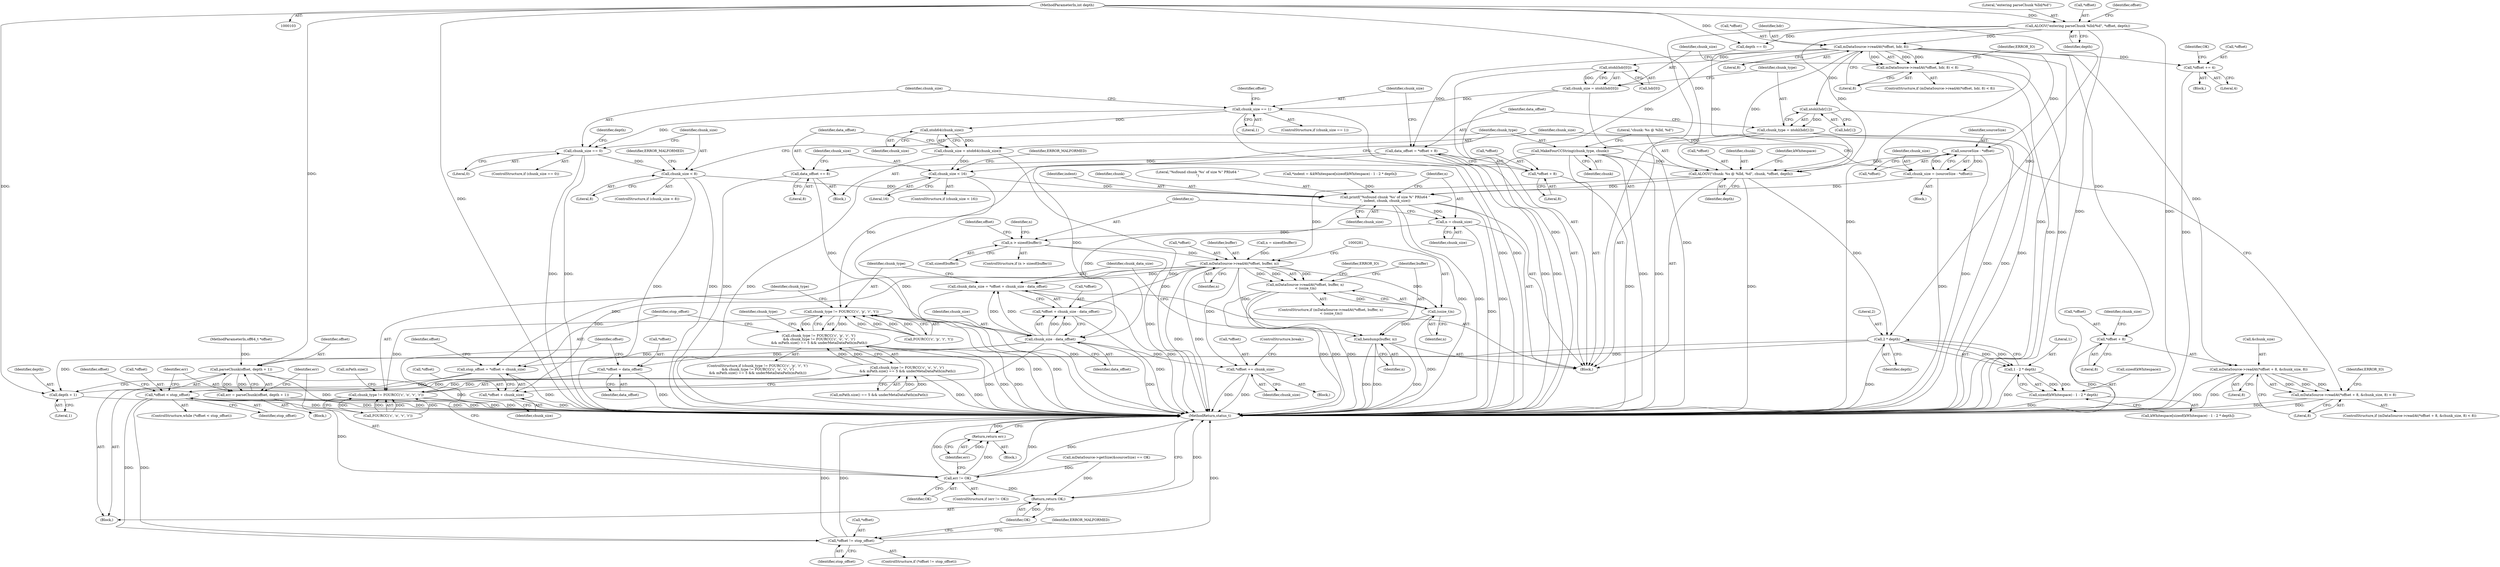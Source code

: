 digraph "0_Android_463a6f807e187828442949d1924e143cf07778c6@API" {
"1000115" [label="(Call,mDataSource->readAt(*offset, hdr, 8))"];
"1000107" [label="(Call,ALOGV(\"entering parseChunk %lld/%d\", *offset, depth))"];
"1000105" [label="(MethodParameterIn,int depth)"];
"1000114" [label="(Call,mDataSource->readAt(*offset, hdr, 8) < 8)"];
"1000127" [label="(Call,ntohl(hdr[0]))"];
"1000125" [label="(Call,chunk_size = ntohl(hdr[0]))"];
"1000146" [label="(Call,chunk_size == 1)"];
"1000166" [label="(Call,ntoh64(chunk_size))"];
"1000164" [label="(Call,chunk_size = ntoh64(chunk_size))"];
"1000172" [label="(Call,chunk_size < 16)"];
"1000253" [label="(Call,printf(\"%sfound chunk '%s' of size %\" PRIu64 \"\n\", indent, chunk, chunk_size))"];
"1000260" [label="(Call,n = chunk_size)"];
"1000264" [label="(Call,n > sizeof(buffer))"];
"1000275" [label="(Call,mDataSource->readAt(*offset, buffer, n))"];
"1000274" [label="(Call,mDataSource->readAt(*offset, buffer, n)\n < (ssize_t)n)"];
"1000280" [label="(Call,(ssize_t)n)"];
"1000286" [label="(Call,hexdump(buffer, n))"];
"1000291" [label="(Call,chunk_data_size = *offset + chunk_size - data_offset)"];
"1000293" [label="(Call,*offset + chunk_size - data_offset)"];
"1000324" [label="(Call,stop_offset = *offset + chunk_size)"];
"1000335" [label="(Call,*offset < stop_offset)"];
"1000356" [label="(Call,*offset != stop_offset)"];
"1000326" [label="(Call,*offset + chunk_size)"];
"1002904" [label="(Call,*offset += chunk_size)"];
"1000296" [label="(Call,chunk_size - data_offset)"];
"1000330" [label="(Call,*offset = data_offset)"];
"1000180" [label="(Call,chunk_size == 0)"];
"1000219" [label="(Call,chunk_size < 8)"];
"1000134" [label="(Call,ntohl(hdr[1]))"];
"1000132" [label="(Call,chunk_type = ntohl(hdr[1]))"];
"1000226" [label="(Call,MakeFourCCString(chunk_type, chunk))"];
"1000229" [label="(Call,ALOGV(\"chunk: %s @ %lld, %d\", chunk, *offset, depth))"];
"1000250" [label="(Call,2 * depth)"];
"1000248" [label="(Call,1 - 2 * depth)"];
"1000245" [label="(Call,sizeof(kWhitespace) - 1 - 2 * depth)"];
"1000343" [label="(Call,parseChunk(offset, depth + 1))"];
"1000341" [label="(Call,err = parseChunk(offset, depth + 1))"];
"1000349" [label="(Call,err != OK)"];
"1000353" [label="(Return,return err;)"];
"1000363" [label="(Return,return OK;)"];
"1000345" [label="(Call,depth + 1)"];
"1000301" [label="(Call,chunk_type != FOURCC('c', 'p', 'r', 't'))"];
"1000300" [label="(Call,chunk_type != FOURCC('c', 'p', 'r', 't')\n && chunk_type != FOURCC('c', 'o', 'v', 'r')\n && mPath.size() == 5 && underMetaDataPath(mPath))"];
"1000309" [label="(Call,chunk_type != FOURCC('c', 'o', 'v', 'r'))"];
"1000308" [label="(Call,chunk_type != FOURCC('c', 'o', 'v', 'r')\n && mPath.size() == 5 && underMetaDataPath(mPath))"];
"1000139" [label="(Call,data_offset = *offset + 8)"];
"1000168" [label="(Call,data_offset += 8)"];
"1000141" [label="(Call,*offset + 8)"];
"1000152" [label="(Call,mDataSource->readAt(*offset + 8, &chunk_size, 8))"];
"1000151" [label="(Call,mDataSource->readAt(*offset + 8, &chunk_size, 8) < 8)"];
"1000153" [label="(Call,*offset + 8)"];
"1000199" [label="(Call,sourceSize - *offset)"];
"1000197" [label="(Call,chunk_size = (sourceSize - *offset))"];
"1000211" [label="(Call,*offset += 4)"];
"1000227" [label="(Identifier,chunk_type)"];
"1000133" [label="(Identifier,chunk_type)"];
"1000224" [label="(Identifier,ERROR_MALFORMED)"];
"1000177" [label="(Identifier,ERROR_MALFORMED)"];
"1000226" [label="(Call,MakeFourCCString(chunk_type, chunk))"];
"1000275" [label="(Call,mDataSource->readAt(*offset, buffer, n))"];
"1000359" [label="(Identifier,stop_offset)"];
"1000279" [label="(Identifier,n)"];
"1000310" [label="(Identifier,chunk_type)"];
"1000277" [label="(Identifier,offset)"];
"1000134" [label="(Call,ntohl(hdr[1]))"];
"1000118" [label="(Identifier,hdr)"];
"1000252" [label="(Identifier,depth)"];
"1000264" [label="(Call,n > sizeof(buffer))"];
"1000166" [label="(Call,ntoh64(chunk_size))"];
"1000257" [label="(Identifier,chunk_size)"];
"1000335" [label="(Call,*offset < stop_offset)"];
"1000357" [label="(Call,*offset)"];
"1000250" [label="(Call,2 * depth)"];
"1000127" [label="(Call,ntohl(hdr[0]))"];
"1000364" [label="(Identifier,OK)"];
"1000201" [label="(Call,*offset)"];
"1000302" [label="(Identifier,chunk_type)"];
"1000301" [label="(Call,chunk_type != FOURCC('c', 'p', 'r', 't'))"];
"1000135" [label="(Call,hdr[1])"];
"1000332" [label="(Identifier,offset)"];
"1000139" [label="(Call,data_offset = *offset + 8)"];
"1000260" [label="(Call,n = chunk_size)"];
"1000298" [label="(Identifier,data_offset)"];
"1002911" [label="(MethodReturn,status_t)"];
"1000180" [label="(Call,chunk_size == 0)"];
"1000362" [label="(Identifier,ERROR_MALFORMED)"];
"1002903" [label="(Block,)"];
"1000297" [label="(Identifier,chunk_size)"];
"1000109" [label="(Call,*offset)"];
"1000132" [label="(Call,chunk_type = ntohl(hdr[1]))"];
"1000325" [label="(Identifier,stop_offset)"];
"1000308" [label="(Call,chunk_type != FOURCC('c', 'o', 'v', 'r')\n && mPath.size() == 5 && underMetaDataPath(mPath))"];
"1000355" [label="(ControlStructure,if (*offset != stop_offset))"];
"1000172" [label="(Call,chunk_size < 16)"];
"1000246" [label="(Call,sizeof(kWhitespace))"];
"1000179" [label="(ControlStructure,if (chunk_size == 0))"];
"1000322" [label="(Block,)"];
"1000181" [label="(Identifier,chunk_size)"];
"1000316" [label="(Call,mPath.size() == 5 && underMetaDataPath(mPath))"];
"1000270" [label="(Identifier,n)"];
"1000339" [label="(Block,)"];
"1000185" [label="(Call,depth == 0)"];
"1000199" [label="(Call,sourceSize - *offset)"];
"1000165" [label="(Identifier,chunk_size)"];
"1000116" [label="(Call,*offset)"];
"1000173" [label="(Identifier,chunk_size)"];
"1000330" [label="(Call,*offset = data_offset)"];
"1000299" [label="(ControlStructure,if (chunk_type != FOURCC('c', 'p', 'r', 't')\n && chunk_type != FOURCC('c', 'o', 'v', 'r')\n && mPath.size() == 5 && underMetaDataPath(mPath)))"];
"1000336" [label="(Call,*offset)"];
"1000265" [label="(Identifier,n)"];
"1000366" [label="(Identifier,chunk_type)"];
"1000329" [label="(Identifier,chunk_size)"];
"1000168" [label="(Call,data_offset += 8)"];
"1000324" [label="(Call,stop_offset = *offset + chunk_size)"];
"1000123" [label="(Identifier,ERROR_IO)"];
"1000286" [label="(Call,hexdump(buffer, n))"];
"1000152" [label="(Call,mDataSource->readAt(*offset + 8, &chunk_size, 8))"];
"1000253" [label="(Call,printf(\"%sfound chunk '%s' of size %\" PRIu64 \"\n\", indent, chunk, chunk_size))"];
"1000115" [label="(Call,mDataSource->readAt(*offset, hdr, 8))"];
"1000212" [label="(Call,*offset)"];
"1000333" [label="(Identifier,data_offset)"];
"1000119" [label="(Literal,8)"];
"1000230" [label="(Literal,\"chunk: %s @ %lld, %d\")"];
"1000159" [label="(Literal,8)"];
"1000191" [label="(Call,mDataSource->getSize(&sourceSize) == OK)"];
"1000120" [label="(Literal,8)"];
"1000261" [label="(Identifier,n)"];
"1000105" [label="(MethodParameterIn,int depth)"];
"1000140" [label="(Identifier,data_offset)"];
"1000198" [label="(Identifier,chunk_size)"];
"1000327" [label="(Call,*offset)"];
"1000157" [label="(Call,&chunk_size)"];
"1000341" [label="(Call,err = parseChunk(offset, depth + 1))"];
"1000144" [label="(Literal,8)"];
"1000229" [label="(Call,ALOGV(\"chunk: %s @ %lld, %d\", chunk, *offset, depth))"];
"1000345" [label="(Call,depth + 1)"];
"1000117" [label="(Identifier,offset)"];
"1000107" [label="(Call,ALOGV(\"entering parseChunk %lld/%d\", *offset, depth))"];
"1000326" [label="(Call,*offset + chunk_size)"];
"1000245" [label="(Call,sizeof(kWhitespace) - 1 - 2 * depth)"];
"1000352" [label="(Block,)"];
"1000282" [label="(Identifier,n)"];
"1000148" [label="(Literal,1)"];
"1000228" [label="(Identifier,chunk)"];
"1000153" [label="(Call,*offset + 8)"];
"1000350" [label="(Identifier,err)"];
"1000287" [label="(Identifier,buffer)"];
"1000300" [label="(Call,chunk_type != FOURCC('c', 'p', 'r', 't')\n && chunk_type != FOURCC('c', 'o', 'v', 'r')\n && mPath.size() == 5 && underMetaDataPath(mPath))"];
"1000232" [label="(Call,*offset)"];
"1000303" [label="(Call,FOURCC('c', 'p', 'r', 't'))"];
"1000154" [label="(Call,*offset)"];
"1000334" [label="(ControlStructure,while (*offset < stop_offset))"];
"1000216" [label="(Identifier,OK)"];
"1000104" [label="(MethodParameterIn,off64_t *offset)"];
"1000151" [label="(Call,mDataSource->readAt(*offset + 8, &chunk_size, 8) < 8)"];
"1000169" [label="(Identifier,data_offset)"];
"1000263" [label="(ControlStructure,if (n > sizeof(buffer)))"];
"1000254" [label="(Literal,\"%sfound chunk '%s' of size %\" PRIu64 \"\n\")"];
"1000114" [label="(Call,mDataSource->readAt(*offset, hdr, 8) < 8)"];
"1000285" [label="(Identifier,ERROR_IO)"];
"1000291" [label="(Call,chunk_data_size = *offset + chunk_size - data_offset)"];
"1000141" [label="(Call,*offset + 8)"];
"1000200" [label="(Identifier,sourceSize)"];
"1000186" [label="(Identifier,depth)"];
"1000309" [label="(Call,chunk_type != FOURCC('c', 'o', 'v', 'r'))"];
"1000343" [label="(Call,parseChunk(offset, depth + 1))"];
"1000342" [label="(Identifier,err)"];
"1002905" [label="(Call,*offset)"];
"1000155" [label="(Identifier,offset)"];
"1000337" [label="(Identifier,offset)"];
"1000292" [label="(Identifier,chunk_data_size)"];
"1000142" [label="(Call,*offset)"];
"1000269" [label="(Call,n = sizeof(buffer))"];
"1000266" [label="(Call,sizeof(buffer))"];
"1000211" [label="(Call,*offset += 4)"];
"1000240" [label="(Call,*indent = &kWhitespace[sizeof(kWhitespace) - 1 - 2 * depth])"];
"1002908" [label="(ControlStructure,break;)"];
"1000234" [label="(Identifier,depth)"];
"1000344" [label="(Identifier,offset)"];
"1000108" [label="(Literal,\"entering parseChunk %lld/%d\")"];
"1000197" [label="(Call,chunk_size = (sourceSize - *offset))"];
"1000126" [label="(Identifier,chunk_size)"];
"1000248" [label="(Call,1 - 2 * depth)"];
"1000363" [label="(Return,return OK;)"];
"1000318" [label="(Call,mPath.size())"];
"1000170" [label="(Literal,8)"];
"1000146" [label="(Call,chunk_size == 1)"];
"1000351" [label="(Identifier,OK)"];
"1000346" [label="(Identifier,depth)"];
"1000158" [label="(Identifier,chunk_size)"];
"1000196" [label="(Block,)"];
"1000349" [label="(Call,err != OK)"];
"1000149" [label="(Block,)"];
"1000163" [label="(Identifier,ERROR_IO)"];
"1000293" [label="(Call,*offset + chunk_size - data_offset)"];
"1000147" [label="(Identifier,chunk_size)"];
"1000276" [label="(Call,*offset)"];
"1000262" [label="(Identifier,chunk_size)"];
"1002907" [label="(Identifier,chunk_size)"];
"1000347" [label="(Literal,1)"];
"1000255" [label="(Identifier,indent)"];
"1000294" [label="(Call,*offset)"];
"1000288" [label="(Identifier,n)"];
"1000338" [label="(Identifier,stop_offset)"];
"1000156" [label="(Literal,8)"];
"1000280" [label="(Call,(ssize_t)n)"];
"1000128" [label="(Call,hdr[0])"];
"1000348" [label="(ControlStructure,if (err != OK))"];
"1000220" [label="(Identifier,chunk_size)"];
"1000150" [label="(ControlStructure,if (mDataSource->readAt(*offset + 8, &chunk_size, 8) < 8))"];
"1000218" [label="(ControlStructure,if (chunk_size < 8))"];
"1000210" [label="(Block,)"];
"1000296" [label="(Call,chunk_size - data_offset)"];
"1000125" [label="(Call,chunk_size = ntohl(hdr[0]))"];
"1000354" [label="(Identifier,err)"];
"1000164" [label="(Call,chunk_size = ntoh64(chunk_size))"];
"1000174" [label="(Literal,16)"];
"1000182" [label="(Literal,0)"];
"1000251" [label="(Literal,2)"];
"1000256" [label="(Identifier,chunk)"];
"1000219" [label="(Call,chunk_size < 8)"];
"1000145" [label="(ControlStructure,if (chunk_size == 1))"];
"1000171" [label="(ControlStructure,if (chunk_size < 16))"];
"1000311" [label="(Call,FOURCC('c', 'o', 'v', 'r'))"];
"1000214" [label="(Literal,4)"];
"1000249" [label="(Literal,1)"];
"1000106" [label="(Block,)"];
"1000273" [label="(ControlStructure,if (mDataSource->readAt(*offset, buffer, n)\n < (ssize_t)n))"];
"1000111" [label="(Identifier,depth)"];
"1000358" [label="(Identifier,offset)"];
"1000356" [label="(Call,*offset != stop_offset)"];
"1000221" [label="(Literal,8)"];
"1000231" [label="(Identifier,chunk)"];
"1000237" [label="(Identifier,kWhitespace)"];
"1000331" [label="(Call,*offset)"];
"1000113" [label="(ControlStructure,if (mDataSource->readAt(*offset, hdr, 8) < 8))"];
"1000243" [label="(Call,kWhitespace[sizeof(kWhitespace) - 1 - 2 * depth])"];
"1000278" [label="(Identifier,buffer)"];
"1000353" [label="(Return,return err;)"];
"1000160" [label="(Literal,8)"];
"1000167" [label="(Identifier,chunk_size)"];
"1000274" [label="(Call,mDataSource->readAt(*offset, buffer, n)\n < (ssize_t)n)"];
"1002904" [label="(Call,*offset += chunk_size)"];
"1000115" -> "1000114"  [label="AST: "];
"1000115" -> "1000119"  [label="CFG: "];
"1000116" -> "1000115"  [label="AST: "];
"1000118" -> "1000115"  [label="AST: "];
"1000119" -> "1000115"  [label="AST: "];
"1000120" -> "1000115"  [label="CFG: "];
"1000115" -> "1002911"  [label="DDG: "];
"1000115" -> "1002911"  [label="DDG: "];
"1000115" -> "1000114"  [label="DDG: "];
"1000115" -> "1000114"  [label="DDG: "];
"1000115" -> "1000114"  [label="DDG: "];
"1000107" -> "1000115"  [label="DDG: "];
"1000115" -> "1000127"  [label="DDG: "];
"1000115" -> "1000134"  [label="DDG: "];
"1000115" -> "1000139"  [label="DDG: "];
"1000115" -> "1000141"  [label="DDG: "];
"1000115" -> "1000152"  [label="DDG: "];
"1000115" -> "1000153"  [label="DDG: "];
"1000115" -> "1000199"  [label="DDG: "];
"1000115" -> "1000211"  [label="DDG: "];
"1000115" -> "1000229"  [label="DDG: "];
"1000107" -> "1000106"  [label="AST: "];
"1000107" -> "1000111"  [label="CFG: "];
"1000108" -> "1000107"  [label="AST: "];
"1000109" -> "1000107"  [label="AST: "];
"1000111" -> "1000107"  [label="AST: "];
"1000117" -> "1000107"  [label="CFG: "];
"1000107" -> "1002911"  [label="DDG: "];
"1000107" -> "1002911"  [label="DDG: "];
"1000105" -> "1000107"  [label="DDG: "];
"1000107" -> "1000185"  [label="DDG: "];
"1000107" -> "1000229"  [label="DDG: "];
"1000105" -> "1000103"  [label="AST: "];
"1000105" -> "1002911"  [label="DDG: "];
"1000105" -> "1000185"  [label="DDG: "];
"1000105" -> "1000229"  [label="DDG: "];
"1000105" -> "1000250"  [label="DDG: "];
"1000105" -> "1000343"  [label="DDG: "];
"1000105" -> "1000345"  [label="DDG: "];
"1000114" -> "1000113"  [label="AST: "];
"1000114" -> "1000120"  [label="CFG: "];
"1000120" -> "1000114"  [label="AST: "];
"1000123" -> "1000114"  [label="CFG: "];
"1000126" -> "1000114"  [label="CFG: "];
"1000114" -> "1002911"  [label="DDG: "];
"1000114" -> "1002911"  [label="DDG: "];
"1000127" -> "1000125"  [label="AST: "];
"1000127" -> "1000128"  [label="CFG: "];
"1000128" -> "1000127"  [label="AST: "];
"1000125" -> "1000127"  [label="CFG: "];
"1000127" -> "1002911"  [label="DDG: "];
"1000127" -> "1000125"  [label="DDG: "];
"1000125" -> "1000106"  [label="AST: "];
"1000126" -> "1000125"  [label="AST: "];
"1000133" -> "1000125"  [label="CFG: "];
"1000125" -> "1002911"  [label="DDG: "];
"1000125" -> "1000146"  [label="DDG: "];
"1000146" -> "1000145"  [label="AST: "];
"1000146" -> "1000148"  [label="CFG: "];
"1000147" -> "1000146"  [label="AST: "];
"1000148" -> "1000146"  [label="AST: "];
"1000155" -> "1000146"  [label="CFG: "];
"1000181" -> "1000146"  [label="CFG: "];
"1000146" -> "1002911"  [label="DDG: "];
"1000146" -> "1002911"  [label="DDG: "];
"1000146" -> "1000166"  [label="DDG: "];
"1000146" -> "1000180"  [label="DDG: "];
"1000166" -> "1000164"  [label="AST: "];
"1000166" -> "1000167"  [label="CFG: "];
"1000167" -> "1000166"  [label="AST: "];
"1000164" -> "1000166"  [label="CFG: "];
"1000166" -> "1000164"  [label="DDG: "];
"1000164" -> "1000149"  [label="AST: "];
"1000165" -> "1000164"  [label="AST: "];
"1000169" -> "1000164"  [label="CFG: "];
"1000164" -> "1002911"  [label="DDG: "];
"1000164" -> "1000172"  [label="DDG: "];
"1000172" -> "1000171"  [label="AST: "];
"1000172" -> "1000174"  [label="CFG: "];
"1000173" -> "1000172"  [label="AST: "];
"1000174" -> "1000172"  [label="AST: "];
"1000177" -> "1000172"  [label="CFG: "];
"1000227" -> "1000172"  [label="CFG: "];
"1000172" -> "1002911"  [label="DDG: "];
"1000172" -> "1002911"  [label="DDG: "];
"1000172" -> "1000253"  [label="DDG: "];
"1000253" -> "1000106"  [label="AST: "];
"1000253" -> "1000257"  [label="CFG: "];
"1000254" -> "1000253"  [label="AST: "];
"1000255" -> "1000253"  [label="AST: "];
"1000256" -> "1000253"  [label="AST: "];
"1000257" -> "1000253"  [label="AST: "];
"1000261" -> "1000253"  [label="CFG: "];
"1000253" -> "1002911"  [label="DDG: "];
"1000253" -> "1002911"  [label="DDG: "];
"1000253" -> "1002911"  [label="DDG: "];
"1000240" -> "1000253"  [label="DDG: "];
"1000229" -> "1000253"  [label="DDG: "];
"1000219" -> "1000253"  [label="DDG: "];
"1000197" -> "1000253"  [label="DDG: "];
"1000253" -> "1000260"  [label="DDG: "];
"1000253" -> "1000296"  [label="DDG: "];
"1000260" -> "1000106"  [label="AST: "];
"1000260" -> "1000262"  [label="CFG: "];
"1000261" -> "1000260"  [label="AST: "];
"1000262" -> "1000260"  [label="AST: "];
"1000265" -> "1000260"  [label="CFG: "];
"1000260" -> "1002911"  [label="DDG: "];
"1000260" -> "1000264"  [label="DDG: "];
"1000264" -> "1000263"  [label="AST: "];
"1000264" -> "1000266"  [label="CFG: "];
"1000265" -> "1000264"  [label="AST: "];
"1000266" -> "1000264"  [label="AST: "];
"1000270" -> "1000264"  [label="CFG: "];
"1000277" -> "1000264"  [label="CFG: "];
"1000264" -> "1002911"  [label="DDG: "];
"1000264" -> "1000275"  [label="DDG: "];
"1000275" -> "1000274"  [label="AST: "];
"1000275" -> "1000279"  [label="CFG: "];
"1000276" -> "1000275"  [label="AST: "];
"1000278" -> "1000275"  [label="AST: "];
"1000279" -> "1000275"  [label="AST: "];
"1000281" -> "1000275"  [label="CFG: "];
"1000275" -> "1002911"  [label="DDG: "];
"1000275" -> "1002911"  [label="DDG: "];
"1000275" -> "1000274"  [label="DDG: "];
"1000275" -> "1000274"  [label="DDG: "];
"1000275" -> "1000274"  [label="DDG: "];
"1000229" -> "1000275"  [label="DDG: "];
"1000269" -> "1000275"  [label="DDG: "];
"1000275" -> "1000280"  [label="DDG: "];
"1000275" -> "1000286"  [label="DDG: "];
"1000275" -> "1000291"  [label="DDG: "];
"1000275" -> "1000293"  [label="DDG: "];
"1000275" -> "1000324"  [label="DDG: "];
"1000275" -> "1000326"  [label="DDG: "];
"1000275" -> "1002904"  [label="DDG: "];
"1000274" -> "1000273"  [label="AST: "];
"1000274" -> "1000280"  [label="CFG: "];
"1000280" -> "1000274"  [label="AST: "];
"1000285" -> "1000274"  [label="CFG: "];
"1000287" -> "1000274"  [label="CFG: "];
"1000274" -> "1002911"  [label="DDG: "];
"1000274" -> "1002911"  [label="DDG: "];
"1000274" -> "1002911"  [label="DDG: "];
"1000280" -> "1000274"  [label="DDG: "];
"1000280" -> "1000282"  [label="CFG: "];
"1000281" -> "1000280"  [label="AST: "];
"1000282" -> "1000280"  [label="AST: "];
"1000280" -> "1002911"  [label="DDG: "];
"1000280" -> "1000286"  [label="DDG: "];
"1000286" -> "1000106"  [label="AST: "];
"1000286" -> "1000288"  [label="CFG: "];
"1000287" -> "1000286"  [label="AST: "];
"1000288" -> "1000286"  [label="AST: "];
"1000292" -> "1000286"  [label="CFG: "];
"1000286" -> "1002911"  [label="DDG: "];
"1000286" -> "1002911"  [label="DDG: "];
"1000286" -> "1002911"  [label="DDG: "];
"1000291" -> "1000106"  [label="AST: "];
"1000291" -> "1000293"  [label="CFG: "];
"1000292" -> "1000291"  [label="AST: "];
"1000293" -> "1000291"  [label="AST: "];
"1000302" -> "1000291"  [label="CFG: "];
"1000291" -> "1002911"  [label="DDG: "];
"1000291" -> "1002911"  [label="DDG: "];
"1000296" -> "1000291"  [label="DDG: "];
"1000296" -> "1000291"  [label="DDG: "];
"1000293" -> "1000296"  [label="CFG: "];
"1000294" -> "1000293"  [label="AST: "];
"1000296" -> "1000293"  [label="AST: "];
"1000293" -> "1002911"  [label="DDG: "];
"1000296" -> "1000293"  [label="DDG: "];
"1000296" -> "1000293"  [label="DDG: "];
"1000324" -> "1000322"  [label="AST: "];
"1000324" -> "1000326"  [label="CFG: "];
"1000325" -> "1000324"  [label="AST: "];
"1000326" -> "1000324"  [label="AST: "];
"1000332" -> "1000324"  [label="CFG: "];
"1000324" -> "1002911"  [label="DDG: "];
"1000296" -> "1000324"  [label="DDG: "];
"1000324" -> "1000335"  [label="DDG: "];
"1000335" -> "1000334"  [label="AST: "];
"1000335" -> "1000338"  [label="CFG: "];
"1000336" -> "1000335"  [label="AST: "];
"1000338" -> "1000335"  [label="AST: "];
"1000342" -> "1000335"  [label="CFG: "];
"1000358" -> "1000335"  [label="CFG: "];
"1000335" -> "1002911"  [label="DDG: "];
"1000335" -> "1002911"  [label="DDG: "];
"1000335" -> "1002911"  [label="DDG: "];
"1000330" -> "1000335"  [label="DDG: "];
"1000335" -> "1000356"  [label="DDG: "];
"1000335" -> "1000356"  [label="DDG: "];
"1000356" -> "1000355"  [label="AST: "];
"1000356" -> "1000359"  [label="CFG: "];
"1000357" -> "1000356"  [label="AST: "];
"1000359" -> "1000356"  [label="AST: "];
"1000362" -> "1000356"  [label="CFG: "];
"1000364" -> "1000356"  [label="CFG: "];
"1000356" -> "1002911"  [label="DDG: "];
"1000356" -> "1002911"  [label="DDG: "];
"1000356" -> "1002911"  [label="DDG: "];
"1000326" -> "1000329"  [label="CFG: "];
"1000327" -> "1000326"  [label="AST: "];
"1000329" -> "1000326"  [label="AST: "];
"1000326" -> "1002911"  [label="DDG: "];
"1000296" -> "1000326"  [label="DDG: "];
"1002904" -> "1002903"  [label="AST: "];
"1002904" -> "1002907"  [label="CFG: "];
"1002905" -> "1002904"  [label="AST: "];
"1002907" -> "1002904"  [label="AST: "];
"1002908" -> "1002904"  [label="CFG: "];
"1002904" -> "1002911"  [label="DDG: "];
"1002904" -> "1002911"  [label="DDG: "];
"1000296" -> "1002904"  [label="DDG: "];
"1000296" -> "1000298"  [label="CFG: "];
"1000297" -> "1000296"  [label="AST: "];
"1000298" -> "1000296"  [label="AST: "];
"1000296" -> "1002911"  [label="DDG: "];
"1000168" -> "1000296"  [label="DDG: "];
"1000139" -> "1000296"  [label="DDG: "];
"1000296" -> "1000330"  [label="DDG: "];
"1000330" -> "1000322"  [label="AST: "];
"1000330" -> "1000333"  [label="CFG: "];
"1000331" -> "1000330"  [label="AST: "];
"1000333" -> "1000330"  [label="AST: "];
"1000337" -> "1000330"  [label="CFG: "];
"1000330" -> "1002911"  [label="DDG: "];
"1000180" -> "1000179"  [label="AST: "];
"1000180" -> "1000182"  [label="CFG: "];
"1000181" -> "1000180"  [label="AST: "];
"1000182" -> "1000180"  [label="AST: "];
"1000186" -> "1000180"  [label="CFG: "];
"1000220" -> "1000180"  [label="CFG: "];
"1000180" -> "1002911"  [label="DDG: "];
"1000180" -> "1002911"  [label="DDG: "];
"1000180" -> "1000219"  [label="DDG: "];
"1000219" -> "1000218"  [label="AST: "];
"1000219" -> "1000221"  [label="CFG: "];
"1000220" -> "1000219"  [label="AST: "];
"1000221" -> "1000219"  [label="AST: "];
"1000224" -> "1000219"  [label="CFG: "];
"1000227" -> "1000219"  [label="CFG: "];
"1000219" -> "1002911"  [label="DDG: "];
"1000219" -> "1002911"  [label="DDG: "];
"1000134" -> "1000132"  [label="AST: "];
"1000134" -> "1000135"  [label="CFG: "];
"1000135" -> "1000134"  [label="AST: "];
"1000132" -> "1000134"  [label="CFG: "];
"1000134" -> "1002911"  [label="DDG: "];
"1000134" -> "1000132"  [label="DDG: "];
"1000132" -> "1000106"  [label="AST: "];
"1000133" -> "1000132"  [label="AST: "];
"1000140" -> "1000132"  [label="CFG: "];
"1000132" -> "1002911"  [label="DDG: "];
"1000132" -> "1002911"  [label="DDG: "];
"1000132" -> "1000226"  [label="DDG: "];
"1000226" -> "1000106"  [label="AST: "];
"1000226" -> "1000228"  [label="CFG: "];
"1000227" -> "1000226"  [label="AST: "];
"1000228" -> "1000226"  [label="AST: "];
"1000230" -> "1000226"  [label="CFG: "];
"1000226" -> "1002911"  [label="DDG: "];
"1000226" -> "1002911"  [label="DDG: "];
"1000226" -> "1000229"  [label="DDG: "];
"1000226" -> "1000301"  [label="DDG: "];
"1000229" -> "1000106"  [label="AST: "];
"1000229" -> "1000234"  [label="CFG: "];
"1000230" -> "1000229"  [label="AST: "];
"1000231" -> "1000229"  [label="AST: "];
"1000232" -> "1000229"  [label="AST: "];
"1000234" -> "1000229"  [label="AST: "];
"1000237" -> "1000229"  [label="CFG: "];
"1000229" -> "1002911"  [label="DDG: "];
"1000199" -> "1000229"  [label="DDG: "];
"1000185" -> "1000229"  [label="DDG: "];
"1000229" -> "1000250"  [label="DDG: "];
"1000250" -> "1000248"  [label="AST: "];
"1000250" -> "1000252"  [label="CFG: "];
"1000251" -> "1000250"  [label="AST: "];
"1000252" -> "1000250"  [label="AST: "];
"1000248" -> "1000250"  [label="CFG: "];
"1000250" -> "1002911"  [label="DDG: "];
"1000250" -> "1000248"  [label="DDG: "];
"1000250" -> "1000248"  [label="DDG: "];
"1000250" -> "1000343"  [label="DDG: "];
"1000250" -> "1000345"  [label="DDG: "];
"1000248" -> "1000245"  [label="AST: "];
"1000249" -> "1000248"  [label="AST: "];
"1000245" -> "1000248"  [label="CFG: "];
"1000248" -> "1002911"  [label="DDG: "];
"1000248" -> "1000245"  [label="DDG: "];
"1000248" -> "1000245"  [label="DDG: "];
"1000245" -> "1000243"  [label="AST: "];
"1000246" -> "1000245"  [label="AST: "];
"1000243" -> "1000245"  [label="CFG: "];
"1000245" -> "1002911"  [label="DDG: "];
"1000343" -> "1000341"  [label="AST: "];
"1000343" -> "1000345"  [label="CFG: "];
"1000344" -> "1000343"  [label="AST: "];
"1000345" -> "1000343"  [label="AST: "];
"1000341" -> "1000343"  [label="CFG: "];
"1000343" -> "1002911"  [label="DDG: "];
"1000343" -> "1002911"  [label="DDG: "];
"1000343" -> "1000341"  [label="DDG: "];
"1000343" -> "1000341"  [label="DDG: "];
"1000104" -> "1000343"  [label="DDG: "];
"1000341" -> "1000339"  [label="AST: "];
"1000342" -> "1000341"  [label="AST: "];
"1000350" -> "1000341"  [label="CFG: "];
"1000341" -> "1002911"  [label="DDG: "];
"1000341" -> "1000349"  [label="DDG: "];
"1000349" -> "1000348"  [label="AST: "];
"1000349" -> "1000351"  [label="CFG: "];
"1000350" -> "1000349"  [label="AST: "];
"1000351" -> "1000349"  [label="AST: "];
"1000337" -> "1000349"  [label="CFG: "];
"1000354" -> "1000349"  [label="CFG: "];
"1000349" -> "1002911"  [label="DDG: "];
"1000349" -> "1002911"  [label="DDG: "];
"1000349" -> "1002911"  [label="DDG: "];
"1000191" -> "1000349"  [label="DDG: "];
"1000349" -> "1000353"  [label="DDG: "];
"1000349" -> "1000363"  [label="DDG: "];
"1000353" -> "1000352"  [label="AST: "];
"1000353" -> "1000354"  [label="CFG: "];
"1000354" -> "1000353"  [label="AST: "];
"1002911" -> "1000353"  [label="CFG: "];
"1000353" -> "1002911"  [label="DDG: "];
"1000354" -> "1000353"  [label="DDG: "];
"1000363" -> "1000322"  [label="AST: "];
"1000363" -> "1000364"  [label="CFG: "];
"1000364" -> "1000363"  [label="AST: "];
"1002911" -> "1000363"  [label="CFG: "];
"1000363" -> "1002911"  [label="DDG: "];
"1000364" -> "1000363"  [label="DDG: "];
"1000191" -> "1000363"  [label="DDG: "];
"1000345" -> "1000347"  [label="CFG: "];
"1000346" -> "1000345"  [label="AST: "];
"1000347" -> "1000345"  [label="AST: "];
"1000345" -> "1002911"  [label="DDG: "];
"1000301" -> "1000300"  [label="AST: "];
"1000301" -> "1000303"  [label="CFG: "];
"1000302" -> "1000301"  [label="AST: "];
"1000303" -> "1000301"  [label="AST: "];
"1000310" -> "1000301"  [label="CFG: "];
"1000300" -> "1000301"  [label="CFG: "];
"1000301" -> "1002911"  [label="DDG: "];
"1000301" -> "1002911"  [label="DDG: "];
"1000301" -> "1000300"  [label="DDG: "];
"1000301" -> "1000300"  [label="DDG: "];
"1000303" -> "1000301"  [label="DDG: "];
"1000303" -> "1000301"  [label="DDG: "];
"1000303" -> "1000301"  [label="DDG: "];
"1000303" -> "1000301"  [label="DDG: "];
"1000301" -> "1000309"  [label="DDG: "];
"1000300" -> "1000299"  [label="AST: "];
"1000300" -> "1000308"  [label="CFG: "];
"1000308" -> "1000300"  [label="AST: "];
"1000325" -> "1000300"  [label="CFG: "];
"1000366" -> "1000300"  [label="CFG: "];
"1000300" -> "1002911"  [label="DDG: "];
"1000300" -> "1002911"  [label="DDG: "];
"1000300" -> "1002911"  [label="DDG: "];
"1000308" -> "1000300"  [label="DDG: "];
"1000308" -> "1000300"  [label="DDG: "];
"1000309" -> "1000308"  [label="AST: "];
"1000309" -> "1000311"  [label="CFG: "];
"1000310" -> "1000309"  [label="AST: "];
"1000311" -> "1000309"  [label="AST: "];
"1000318" -> "1000309"  [label="CFG: "];
"1000308" -> "1000309"  [label="CFG: "];
"1000309" -> "1002911"  [label="DDG: "];
"1000309" -> "1002911"  [label="DDG: "];
"1000309" -> "1000308"  [label="DDG: "];
"1000309" -> "1000308"  [label="DDG: "];
"1000311" -> "1000309"  [label="DDG: "];
"1000311" -> "1000309"  [label="DDG: "];
"1000311" -> "1000309"  [label="DDG: "];
"1000311" -> "1000309"  [label="DDG: "];
"1000308" -> "1000316"  [label="CFG: "];
"1000316" -> "1000308"  [label="AST: "];
"1000308" -> "1002911"  [label="DDG: "];
"1000308" -> "1002911"  [label="DDG: "];
"1000316" -> "1000308"  [label="DDG: "];
"1000316" -> "1000308"  [label="DDG: "];
"1000139" -> "1000106"  [label="AST: "];
"1000139" -> "1000141"  [label="CFG: "];
"1000140" -> "1000139"  [label="AST: "];
"1000141" -> "1000139"  [label="AST: "];
"1000147" -> "1000139"  [label="CFG: "];
"1000139" -> "1002911"  [label="DDG: "];
"1000139" -> "1002911"  [label="DDG: "];
"1000139" -> "1000168"  [label="DDG: "];
"1000168" -> "1000149"  [label="AST: "];
"1000168" -> "1000170"  [label="CFG: "];
"1000169" -> "1000168"  [label="AST: "];
"1000170" -> "1000168"  [label="AST: "];
"1000173" -> "1000168"  [label="CFG: "];
"1000168" -> "1002911"  [label="DDG: "];
"1000141" -> "1000144"  [label="CFG: "];
"1000142" -> "1000141"  [label="AST: "];
"1000144" -> "1000141"  [label="AST: "];
"1000141" -> "1002911"  [label="DDG: "];
"1000152" -> "1000151"  [label="AST: "];
"1000152" -> "1000159"  [label="CFG: "];
"1000153" -> "1000152"  [label="AST: "];
"1000157" -> "1000152"  [label="AST: "];
"1000159" -> "1000152"  [label="AST: "];
"1000160" -> "1000152"  [label="CFG: "];
"1000152" -> "1002911"  [label="DDG: "];
"1000152" -> "1002911"  [label="DDG: "];
"1000152" -> "1000151"  [label="DDG: "];
"1000152" -> "1000151"  [label="DDG: "];
"1000152" -> "1000151"  [label="DDG: "];
"1000151" -> "1000150"  [label="AST: "];
"1000151" -> "1000160"  [label="CFG: "];
"1000160" -> "1000151"  [label="AST: "];
"1000163" -> "1000151"  [label="CFG: "];
"1000165" -> "1000151"  [label="CFG: "];
"1000151" -> "1002911"  [label="DDG: "];
"1000151" -> "1002911"  [label="DDG: "];
"1000153" -> "1000156"  [label="CFG: "];
"1000154" -> "1000153"  [label="AST: "];
"1000156" -> "1000153"  [label="AST: "];
"1000158" -> "1000153"  [label="CFG: "];
"1000153" -> "1002911"  [label="DDG: "];
"1000199" -> "1000197"  [label="AST: "];
"1000199" -> "1000201"  [label="CFG: "];
"1000200" -> "1000199"  [label="AST: "];
"1000201" -> "1000199"  [label="AST: "];
"1000197" -> "1000199"  [label="CFG: "];
"1000199" -> "1002911"  [label="DDG: "];
"1000199" -> "1000197"  [label="DDG: "];
"1000199" -> "1000197"  [label="DDG: "];
"1000197" -> "1000196"  [label="AST: "];
"1000198" -> "1000197"  [label="AST: "];
"1000227" -> "1000197"  [label="CFG: "];
"1000197" -> "1002911"  [label="DDG: "];
"1000211" -> "1000210"  [label="AST: "];
"1000211" -> "1000214"  [label="CFG: "];
"1000212" -> "1000211"  [label="AST: "];
"1000214" -> "1000211"  [label="AST: "];
"1000216" -> "1000211"  [label="CFG: "];
"1000211" -> "1002911"  [label="DDG: "];
}
